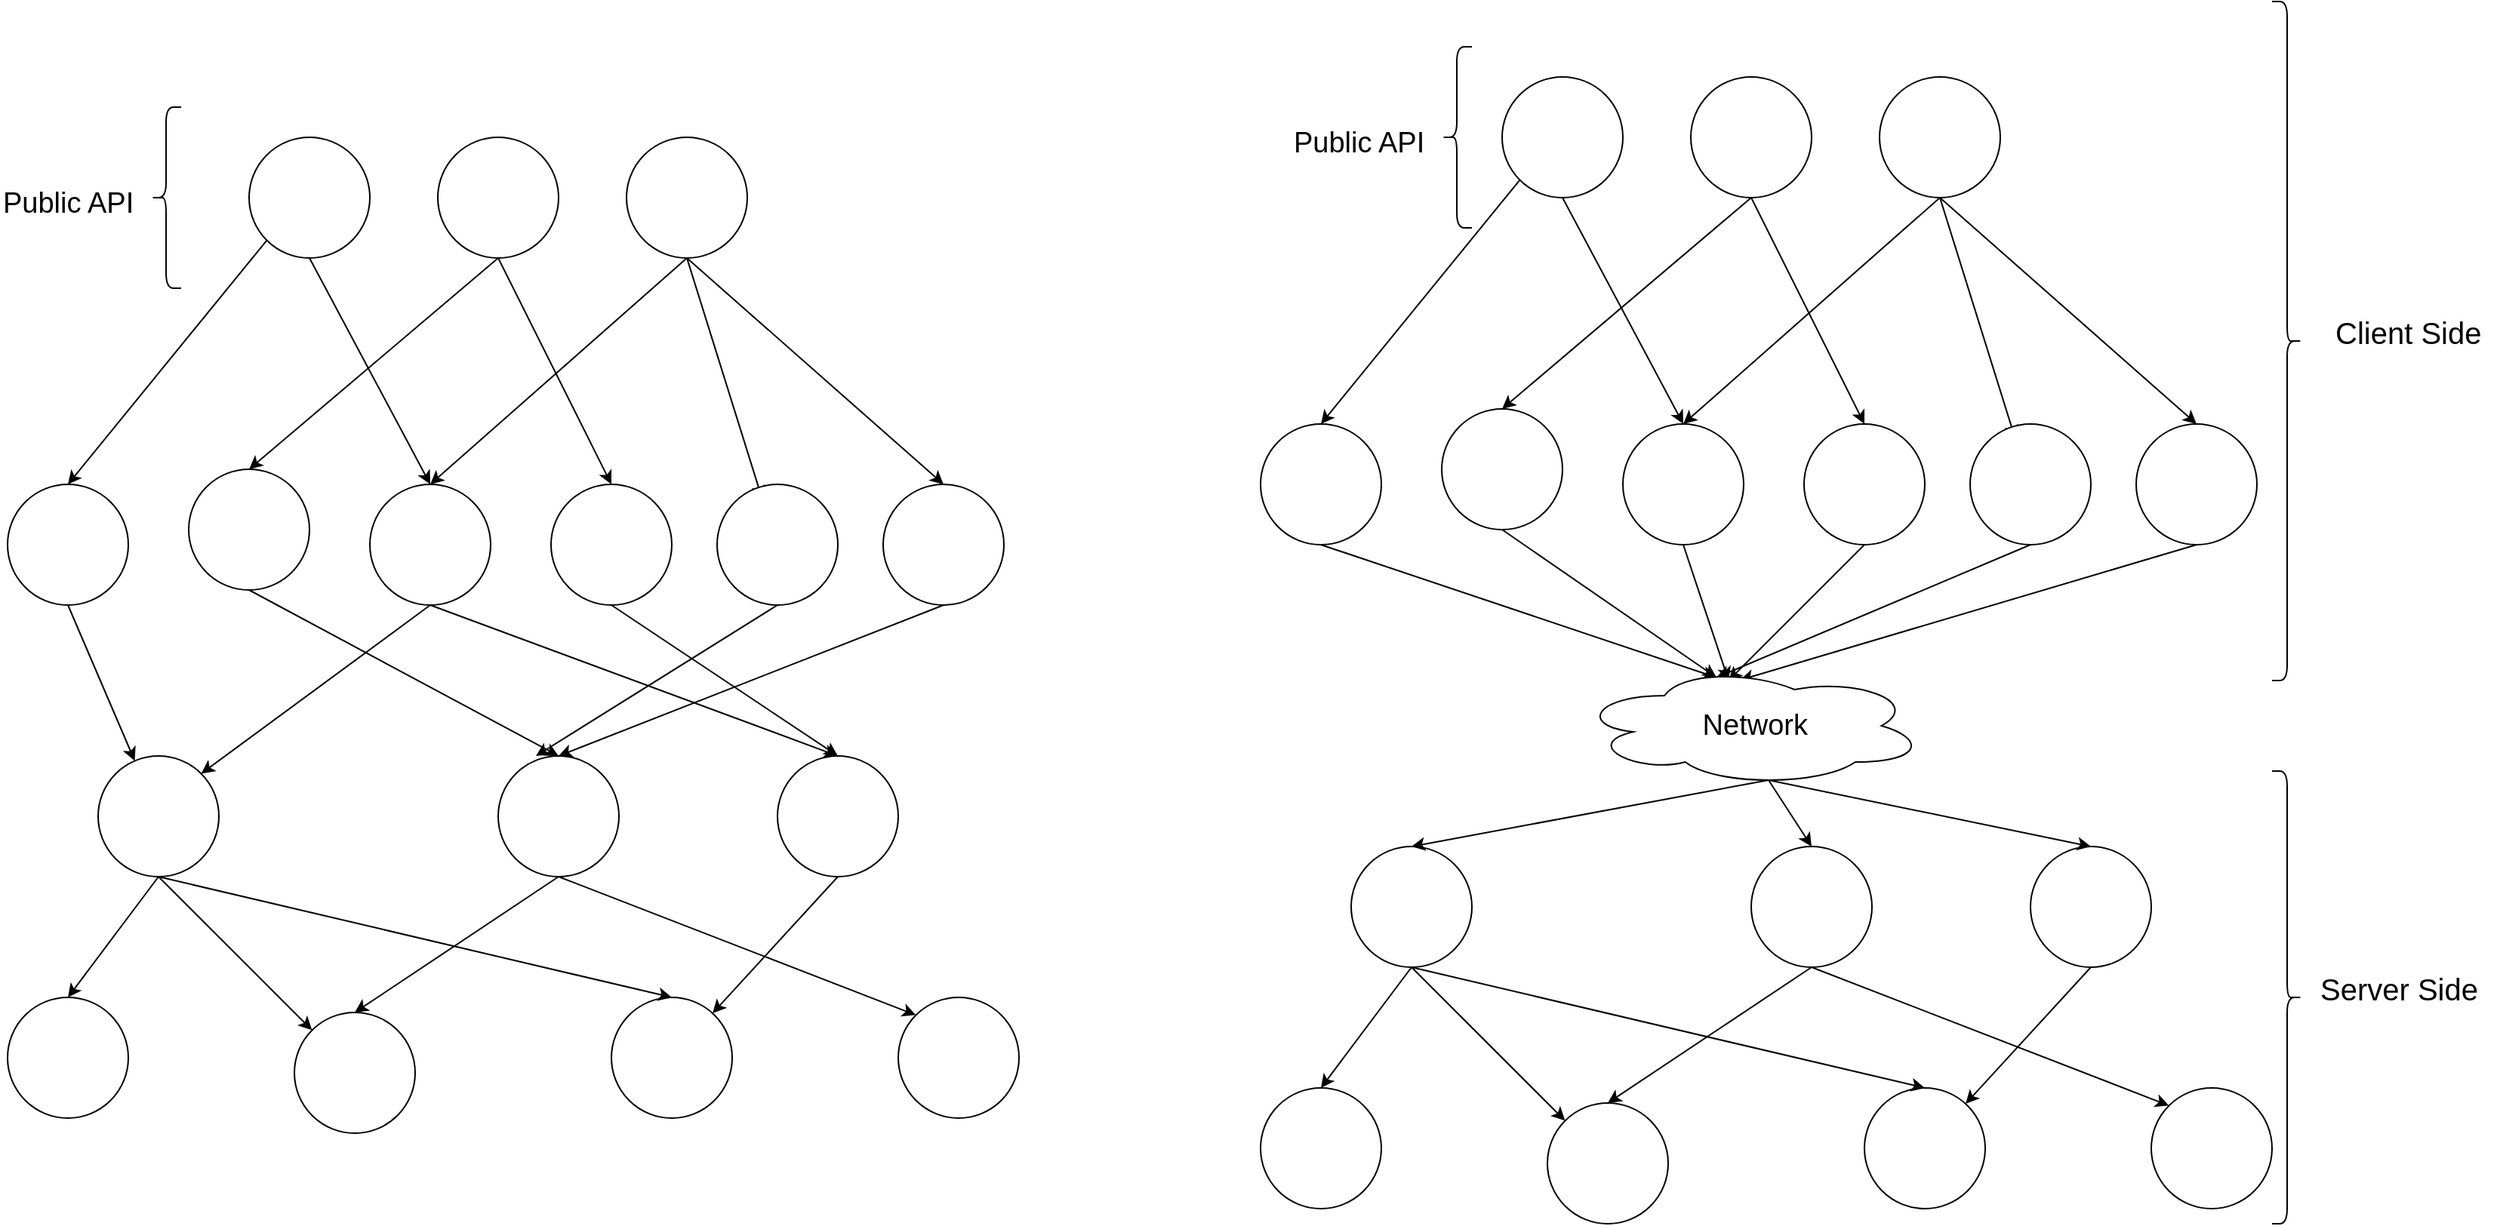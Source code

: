 <mxfile version="12.1.1" type="github" pages="1">
  <diagram id="SwRvpnI5577nwjsqaNad" name="Page-1">
    <mxGraphModel dx="2632" dy="1182" grid="1" gridSize="10" guides="1" tooltips="1" connect="1" arrows="1" fold="1" page="1" pageScale="1" pageWidth="850" pageHeight="1100" math="0" shadow="0">
      <root>
        <mxCell id="0"/>
        <mxCell id="1" parent="0"/>
        <mxCell id="HayMaWDMKleJQ8QASXuM-27" style="edgeStyle=none;rounded=0;orthogonalLoop=1;jettySize=auto;html=1;exitX=0.5;exitY=1;exitDx=0;exitDy=0;entryX=0.5;entryY=0;entryDx=0;entryDy=0;" edge="1" parent="1" source="HayMaWDMKleJQ8QASXuM-2" target="HayMaWDMKleJQ8QASXuM-9">
          <mxGeometry relative="1" as="geometry"/>
        </mxCell>
        <mxCell id="HayMaWDMKleJQ8QASXuM-28" style="edgeStyle=none;rounded=0;orthogonalLoop=1;jettySize=auto;html=1;exitX=0.5;exitY=1;exitDx=0;exitDy=0;entryX=0.5;entryY=0;entryDx=0;entryDy=0;" edge="1" parent="1" source="HayMaWDMKleJQ8QASXuM-2" target="HayMaWDMKleJQ8QASXuM-3">
          <mxGeometry relative="1" as="geometry"/>
        </mxCell>
        <mxCell id="HayMaWDMKleJQ8QASXuM-29" style="edgeStyle=none;rounded=0;orthogonalLoop=1;jettySize=auto;html=1;exitX=0.5;exitY=1;exitDx=0;exitDy=0;entryX=0.375;entryY=0.125;entryDx=0;entryDy=0;entryPerimeter=0;" edge="1" parent="1" source="HayMaWDMKleJQ8QASXuM-2" target="HayMaWDMKleJQ8QASXuM-6">
          <mxGeometry relative="1" as="geometry"/>
        </mxCell>
        <mxCell id="HayMaWDMKleJQ8QASXuM-2" value="" style="ellipse;whiteSpace=wrap;html=1;aspect=fixed;" vertex="1" parent="1">
          <mxGeometry x="480" y="90" width="80" height="80" as="geometry"/>
        </mxCell>
        <mxCell id="HayMaWDMKleJQ8QASXuM-127" style="edgeStyle=none;rounded=0;orthogonalLoop=1;jettySize=auto;html=1;exitX=0.5;exitY=1;exitDx=0;exitDy=0;entryX=0.468;entryY=0.121;entryDx=0;entryDy=0;entryPerimeter=0;fontSize=19;" edge="1" parent="1" source="HayMaWDMKleJQ8QASXuM-3" target="HayMaWDMKleJQ8QASXuM-119">
          <mxGeometry relative="1" as="geometry"/>
        </mxCell>
        <mxCell id="HayMaWDMKleJQ8QASXuM-3" value="" style="ellipse;whiteSpace=wrap;html=1;aspect=fixed;" vertex="1" parent="1">
          <mxGeometry x="650" y="320" width="80" height="80" as="geometry"/>
        </mxCell>
        <mxCell id="HayMaWDMKleJQ8QASXuM-125" style="edgeStyle=none;rounded=0;orthogonalLoop=1;jettySize=auto;html=1;exitX=0.5;exitY=1;exitDx=0;exitDy=0;fontSize=19;entryX=0.4;entryY=0.1;entryDx=0;entryDy=0;entryPerimeter=0;" edge="1" parent="1" source="HayMaWDMKleJQ8QASXuM-6" target="HayMaWDMKleJQ8QASXuM-119">
          <mxGeometry relative="1" as="geometry">
            <mxPoint x="370" y="490" as="targetPoint"/>
          </mxGeometry>
        </mxCell>
        <mxCell id="HayMaWDMKleJQ8QASXuM-6" value="" style="ellipse;whiteSpace=wrap;html=1;aspect=fixed;" vertex="1" parent="1">
          <mxGeometry x="540" y="320" width="80" height="80" as="geometry"/>
        </mxCell>
        <mxCell id="HayMaWDMKleJQ8QASXuM-121" style="edgeStyle=none;rounded=0;orthogonalLoop=1;jettySize=auto;html=1;exitX=0.5;exitY=1;exitDx=0;exitDy=0;entryX=0.4;entryY=0.1;entryDx=0;entryDy=0;entryPerimeter=0;fontSize=19;" edge="1" parent="1" source="HayMaWDMKleJQ8QASXuM-7" target="HayMaWDMKleJQ8QASXuM-119">
          <mxGeometry relative="1" as="geometry"/>
        </mxCell>
        <mxCell id="HayMaWDMKleJQ8QASXuM-7" value="" style="ellipse;whiteSpace=wrap;html=1;aspect=fixed;" vertex="1" parent="1">
          <mxGeometry x="70" y="320" width="80" height="80" as="geometry"/>
        </mxCell>
        <mxCell id="HayMaWDMKleJQ8QASXuM-124" style="edgeStyle=none;rounded=0;orthogonalLoop=1;jettySize=auto;html=1;exitX=0.5;exitY=1;exitDx=0;exitDy=0;fontSize=19;" edge="1" parent="1" source="HayMaWDMKleJQ8QASXuM-8">
          <mxGeometry relative="1" as="geometry">
            <mxPoint x="380" y="490" as="targetPoint"/>
          </mxGeometry>
        </mxCell>
        <mxCell id="HayMaWDMKleJQ8QASXuM-8" value="" style="ellipse;whiteSpace=wrap;html=1;aspect=fixed;" vertex="1" parent="1">
          <mxGeometry x="430" y="320" width="80" height="80" as="geometry"/>
        </mxCell>
        <mxCell id="HayMaWDMKleJQ8QASXuM-123" style="edgeStyle=none;rounded=0;orthogonalLoop=1;jettySize=auto;html=1;exitX=0.5;exitY=1;exitDx=0;exitDy=0;fontSize=19;" edge="1" parent="1" source="HayMaWDMKleJQ8QASXuM-9">
          <mxGeometry relative="1" as="geometry">
            <mxPoint x="380" y="490" as="targetPoint"/>
          </mxGeometry>
        </mxCell>
        <mxCell id="HayMaWDMKleJQ8QASXuM-9" value="" style="ellipse;whiteSpace=wrap;html=1;aspect=fixed;" vertex="1" parent="1">
          <mxGeometry x="310" y="320" width="80" height="80" as="geometry"/>
        </mxCell>
        <mxCell id="HayMaWDMKleJQ8QASXuM-122" style="edgeStyle=none;rounded=0;orthogonalLoop=1;jettySize=auto;html=1;exitX=0.5;exitY=1;exitDx=0;exitDy=0;entryX=0.4;entryY=0.1;entryDx=0;entryDy=0;entryPerimeter=0;fontSize=19;" edge="1" parent="1" source="HayMaWDMKleJQ8QASXuM-10" target="HayMaWDMKleJQ8QASXuM-119">
          <mxGeometry relative="1" as="geometry"/>
        </mxCell>
        <mxCell id="HayMaWDMKleJQ8QASXuM-10" value="" style="ellipse;whiteSpace=wrap;html=1;aspect=fixed;" vertex="1" parent="1">
          <mxGeometry x="190" y="310" width="80" height="80" as="geometry"/>
        </mxCell>
        <mxCell id="HayMaWDMKleJQ8QASXuM-23" style="rounded=0;orthogonalLoop=1;jettySize=auto;html=1;exitX=0;exitY=1;exitDx=0;exitDy=0;entryX=0.5;entryY=0;entryDx=0;entryDy=0;" edge="1" parent="1" source="HayMaWDMKleJQ8QASXuM-11" target="HayMaWDMKleJQ8QASXuM-7">
          <mxGeometry relative="1" as="geometry"/>
        </mxCell>
        <mxCell id="HayMaWDMKleJQ8QASXuM-24" style="edgeStyle=none;rounded=0;orthogonalLoop=1;jettySize=auto;html=1;exitX=0.5;exitY=1;exitDx=0;exitDy=0;entryX=0.5;entryY=0;entryDx=0;entryDy=0;" edge="1" parent="1" source="HayMaWDMKleJQ8QASXuM-11" target="HayMaWDMKleJQ8QASXuM-9">
          <mxGeometry relative="1" as="geometry"/>
        </mxCell>
        <mxCell id="HayMaWDMKleJQ8QASXuM-11" value="" style="ellipse;whiteSpace=wrap;html=1;aspect=fixed;" vertex="1" parent="1">
          <mxGeometry x="230" y="90" width="80" height="80" as="geometry"/>
        </mxCell>
        <mxCell id="HayMaWDMKleJQ8QASXuM-25" style="edgeStyle=none;rounded=0;orthogonalLoop=1;jettySize=auto;html=1;exitX=0.5;exitY=1;exitDx=0;exitDy=0;entryX=0.5;entryY=0;entryDx=0;entryDy=0;" edge="1" parent="1" source="HayMaWDMKleJQ8QASXuM-12" target="HayMaWDMKleJQ8QASXuM-10">
          <mxGeometry relative="1" as="geometry"/>
        </mxCell>
        <mxCell id="HayMaWDMKleJQ8QASXuM-26" style="edgeStyle=none;rounded=0;orthogonalLoop=1;jettySize=auto;html=1;exitX=0.5;exitY=1;exitDx=0;exitDy=0;entryX=0.5;entryY=0;entryDx=0;entryDy=0;" edge="1" parent="1" source="HayMaWDMKleJQ8QASXuM-12" target="HayMaWDMKleJQ8QASXuM-8">
          <mxGeometry relative="1" as="geometry"/>
        </mxCell>
        <mxCell id="HayMaWDMKleJQ8QASXuM-12" value="" style="ellipse;whiteSpace=wrap;html=1;aspect=fixed;" vertex="1" parent="1">
          <mxGeometry x="355" y="90" width="80" height="80" as="geometry"/>
        </mxCell>
        <mxCell id="HayMaWDMKleJQ8QASXuM-13" value="" style="ellipse;whiteSpace=wrap;html=1;aspect=fixed;" vertex="1" parent="1">
          <mxGeometry x="660" y="760" width="80" height="80" as="geometry"/>
        </mxCell>
        <mxCell id="HayMaWDMKleJQ8QASXuM-14" value="" style="ellipse;whiteSpace=wrap;html=1;aspect=fixed;" vertex="1" parent="1">
          <mxGeometry x="470" y="760" width="80" height="80" as="geometry"/>
        </mxCell>
        <mxCell id="HayMaWDMKleJQ8QASXuM-15" value="" style="ellipse;whiteSpace=wrap;html=1;aspect=fixed;" vertex="1" parent="1">
          <mxGeometry x="260" y="770" width="80" height="80" as="geometry"/>
        </mxCell>
        <mxCell id="HayMaWDMKleJQ8QASXuM-16" value="" style="ellipse;whiteSpace=wrap;html=1;aspect=fixed;" vertex="1" parent="1">
          <mxGeometry x="70" y="760" width="80" height="80" as="geometry"/>
        </mxCell>
        <mxCell id="HayMaWDMKleJQ8QASXuM-44" style="edgeStyle=none;rounded=0;orthogonalLoop=1;jettySize=auto;html=1;exitX=0.5;exitY=1;exitDx=0;exitDy=0;entryX=0.5;entryY=0;entryDx=0;entryDy=0;" edge="1" parent="1" source="HayMaWDMKleJQ8QASXuM-17" target="HayMaWDMKleJQ8QASXuM-15">
          <mxGeometry relative="1" as="geometry"/>
        </mxCell>
        <mxCell id="HayMaWDMKleJQ8QASXuM-46" style="edgeStyle=none;rounded=0;orthogonalLoop=1;jettySize=auto;html=1;exitX=0.5;exitY=1;exitDx=0;exitDy=0;entryX=0;entryY=0;entryDx=0;entryDy=0;" edge="1" parent="1" source="HayMaWDMKleJQ8QASXuM-17" target="HayMaWDMKleJQ8QASXuM-13">
          <mxGeometry relative="1" as="geometry"/>
        </mxCell>
        <mxCell id="HayMaWDMKleJQ8QASXuM-17" value="" style="ellipse;whiteSpace=wrap;html=1;aspect=fixed;" vertex="1" parent="1">
          <mxGeometry x="395" y="600" width="80" height="80" as="geometry"/>
        </mxCell>
        <mxCell id="HayMaWDMKleJQ8QASXuM-39" style="edgeStyle=none;rounded=0;orthogonalLoop=1;jettySize=auto;html=1;exitX=0.5;exitY=1;exitDx=0;exitDy=0;entryX=0.5;entryY=0;entryDx=0;entryDy=0;" edge="1" parent="1" source="HayMaWDMKleJQ8QASXuM-18" target="HayMaWDMKleJQ8QASXuM-16">
          <mxGeometry relative="1" as="geometry"/>
        </mxCell>
        <mxCell id="HayMaWDMKleJQ8QASXuM-40" style="edgeStyle=none;rounded=0;orthogonalLoop=1;jettySize=auto;html=1;exitX=0.5;exitY=1;exitDx=0;exitDy=0;" edge="1" parent="1" source="HayMaWDMKleJQ8QASXuM-18" target="HayMaWDMKleJQ8QASXuM-15">
          <mxGeometry relative="1" as="geometry"/>
        </mxCell>
        <mxCell id="HayMaWDMKleJQ8QASXuM-43" style="edgeStyle=none;rounded=0;orthogonalLoop=1;jettySize=auto;html=1;exitX=0.5;exitY=1;exitDx=0;exitDy=0;entryX=0.5;entryY=0;entryDx=0;entryDy=0;" edge="1" parent="1" source="HayMaWDMKleJQ8QASXuM-18" target="HayMaWDMKleJQ8QASXuM-14">
          <mxGeometry relative="1" as="geometry"/>
        </mxCell>
        <mxCell id="HayMaWDMKleJQ8QASXuM-18" value="" style="ellipse;whiteSpace=wrap;html=1;aspect=fixed;" vertex="1" parent="1">
          <mxGeometry x="130" y="600" width="80" height="80" as="geometry"/>
        </mxCell>
        <mxCell id="HayMaWDMKleJQ8QASXuM-45" style="edgeStyle=none;rounded=0;orthogonalLoop=1;jettySize=auto;html=1;exitX=0.5;exitY=1;exitDx=0;exitDy=0;" edge="1" parent="1" source="HayMaWDMKleJQ8QASXuM-19" target="HayMaWDMKleJQ8QASXuM-14">
          <mxGeometry relative="1" as="geometry"/>
        </mxCell>
        <mxCell id="HayMaWDMKleJQ8QASXuM-19" value="" style="ellipse;whiteSpace=wrap;html=1;aspect=fixed;" vertex="1" parent="1">
          <mxGeometry x="580" y="600" width="80" height="80" as="geometry"/>
        </mxCell>
        <mxCell id="HayMaWDMKleJQ8QASXuM-83" style="edgeStyle=none;rounded=0;orthogonalLoop=1;jettySize=auto;html=1;exitX=0.5;exitY=1;exitDx=0;exitDy=0;entryX=0.5;entryY=0;entryDx=0;entryDy=0;" edge="1" source="HayMaWDMKleJQ8QASXuM-86" target="HayMaWDMKleJQ8QASXuM-97" parent="1">
          <mxGeometry relative="1" as="geometry"/>
        </mxCell>
        <mxCell id="HayMaWDMKleJQ8QASXuM-84" style="edgeStyle=none;rounded=0;orthogonalLoop=1;jettySize=auto;html=1;exitX=0.5;exitY=1;exitDx=0;exitDy=0;entryX=0.5;entryY=0;entryDx=0;entryDy=0;" edge="1" source="HayMaWDMKleJQ8QASXuM-86" target="HayMaWDMKleJQ8QASXuM-88" parent="1">
          <mxGeometry relative="1" as="geometry"/>
        </mxCell>
        <mxCell id="HayMaWDMKleJQ8QASXuM-85" style="edgeStyle=none;rounded=0;orthogonalLoop=1;jettySize=auto;html=1;exitX=0.5;exitY=1;exitDx=0;exitDy=0;entryX=0.375;entryY=0.125;entryDx=0;entryDy=0;entryPerimeter=0;" edge="1" source="HayMaWDMKleJQ8QASXuM-86" target="HayMaWDMKleJQ8QASXuM-90" parent="1">
          <mxGeometry relative="1" as="geometry"/>
        </mxCell>
        <mxCell id="HayMaWDMKleJQ8QASXuM-86" value="" style="ellipse;whiteSpace=wrap;html=1;aspect=fixed;" vertex="1" parent="1">
          <mxGeometry x="-350" y="130" width="80" height="80" as="geometry"/>
        </mxCell>
        <mxCell id="HayMaWDMKleJQ8QASXuM-87" style="edgeStyle=none;rounded=0;orthogonalLoop=1;jettySize=auto;html=1;exitX=0.5;exitY=1;exitDx=0;exitDy=0;entryX=0.5;entryY=0;entryDx=0;entryDy=0;" edge="1" source="HayMaWDMKleJQ8QASXuM-88" target="HayMaWDMKleJQ8QASXuM-112" parent="1">
          <mxGeometry relative="1" as="geometry"/>
        </mxCell>
        <mxCell id="HayMaWDMKleJQ8QASXuM-88" value="" style="ellipse;whiteSpace=wrap;html=1;aspect=fixed;" vertex="1" parent="1">
          <mxGeometry x="-180" y="360" width="80" height="80" as="geometry"/>
        </mxCell>
        <mxCell id="HayMaWDMKleJQ8QASXuM-89" style="edgeStyle=none;rounded=0;orthogonalLoop=1;jettySize=auto;html=1;exitX=0.5;exitY=1;exitDx=0;exitDy=0;" edge="1" source="HayMaWDMKleJQ8QASXuM-90" parent="1">
          <mxGeometry relative="1" as="geometry">
            <mxPoint x="-410" y="540" as="targetPoint"/>
          </mxGeometry>
        </mxCell>
        <mxCell id="HayMaWDMKleJQ8QASXuM-90" value="" style="ellipse;whiteSpace=wrap;html=1;aspect=fixed;" vertex="1" parent="1">
          <mxGeometry x="-290" y="360" width="80" height="80" as="geometry"/>
        </mxCell>
        <mxCell id="HayMaWDMKleJQ8QASXuM-91" style="edgeStyle=none;rounded=0;orthogonalLoop=1;jettySize=auto;html=1;exitX=0.5;exitY=1;exitDx=0;exitDy=0;" edge="1" source="HayMaWDMKleJQ8QASXuM-92" target="HayMaWDMKleJQ8QASXuM-116" parent="1">
          <mxGeometry relative="1" as="geometry"/>
        </mxCell>
        <mxCell id="HayMaWDMKleJQ8QASXuM-92" value="" style="ellipse;whiteSpace=wrap;html=1;aspect=fixed;" vertex="1" parent="1">
          <mxGeometry x="-760" y="360" width="80" height="80" as="geometry"/>
        </mxCell>
        <mxCell id="HayMaWDMKleJQ8QASXuM-93" style="edgeStyle=none;rounded=0;orthogonalLoop=1;jettySize=auto;html=1;exitX=0.5;exitY=1;exitDx=0;exitDy=0;entryX=0.5;entryY=0;entryDx=0;entryDy=0;" edge="1" source="HayMaWDMKleJQ8QASXuM-94" target="HayMaWDMKleJQ8QASXuM-118" parent="1">
          <mxGeometry relative="1" as="geometry"/>
        </mxCell>
        <mxCell id="HayMaWDMKleJQ8QASXuM-94" value="" style="ellipse;whiteSpace=wrap;html=1;aspect=fixed;" vertex="1" parent="1">
          <mxGeometry x="-400" y="360" width="80" height="80" as="geometry"/>
        </mxCell>
        <mxCell id="HayMaWDMKleJQ8QASXuM-95" style="edgeStyle=none;rounded=0;orthogonalLoop=1;jettySize=auto;html=1;exitX=0.5;exitY=1;exitDx=0;exitDy=0;entryX=1;entryY=0;entryDx=0;entryDy=0;" edge="1" source="HayMaWDMKleJQ8QASXuM-97" target="HayMaWDMKleJQ8QASXuM-116" parent="1">
          <mxGeometry relative="1" as="geometry"/>
        </mxCell>
        <mxCell id="HayMaWDMKleJQ8QASXuM-96" style="edgeStyle=none;rounded=0;orthogonalLoop=1;jettySize=auto;html=1;exitX=0.5;exitY=1;exitDx=0;exitDy=0;entryX=0.5;entryY=0;entryDx=0;entryDy=0;" edge="1" source="HayMaWDMKleJQ8QASXuM-97" target="HayMaWDMKleJQ8QASXuM-118" parent="1">
          <mxGeometry relative="1" as="geometry"/>
        </mxCell>
        <mxCell id="HayMaWDMKleJQ8QASXuM-97" value="" style="ellipse;whiteSpace=wrap;html=1;aspect=fixed;" vertex="1" parent="1">
          <mxGeometry x="-520" y="360" width="80" height="80" as="geometry"/>
        </mxCell>
        <mxCell id="HayMaWDMKleJQ8QASXuM-98" style="edgeStyle=none;rounded=0;orthogonalLoop=1;jettySize=auto;html=1;exitX=0.5;exitY=1;exitDx=0;exitDy=0;entryX=0.5;entryY=0;entryDx=0;entryDy=0;" edge="1" source="HayMaWDMKleJQ8QASXuM-99" target="HayMaWDMKleJQ8QASXuM-112" parent="1">
          <mxGeometry relative="1" as="geometry"/>
        </mxCell>
        <mxCell id="HayMaWDMKleJQ8QASXuM-99" value="" style="ellipse;whiteSpace=wrap;html=1;aspect=fixed;" vertex="1" parent="1">
          <mxGeometry x="-640" y="350" width="80" height="80" as="geometry"/>
        </mxCell>
        <mxCell id="HayMaWDMKleJQ8QASXuM-100" style="rounded=0;orthogonalLoop=1;jettySize=auto;html=1;exitX=0;exitY=1;exitDx=0;exitDy=0;entryX=0.5;entryY=0;entryDx=0;entryDy=0;" edge="1" source="HayMaWDMKleJQ8QASXuM-102" target="HayMaWDMKleJQ8QASXuM-92" parent="1">
          <mxGeometry relative="1" as="geometry"/>
        </mxCell>
        <mxCell id="HayMaWDMKleJQ8QASXuM-101" style="edgeStyle=none;rounded=0;orthogonalLoop=1;jettySize=auto;html=1;exitX=0.5;exitY=1;exitDx=0;exitDy=0;entryX=0.5;entryY=0;entryDx=0;entryDy=0;" edge="1" source="HayMaWDMKleJQ8QASXuM-102" target="HayMaWDMKleJQ8QASXuM-97" parent="1">
          <mxGeometry relative="1" as="geometry"/>
        </mxCell>
        <mxCell id="HayMaWDMKleJQ8QASXuM-102" value="" style="ellipse;whiteSpace=wrap;html=1;aspect=fixed;" vertex="1" parent="1">
          <mxGeometry x="-600" y="130" width="80" height="80" as="geometry"/>
        </mxCell>
        <mxCell id="HayMaWDMKleJQ8QASXuM-103" style="edgeStyle=none;rounded=0;orthogonalLoop=1;jettySize=auto;html=1;exitX=0.5;exitY=1;exitDx=0;exitDy=0;entryX=0.5;entryY=0;entryDx=0;entryDy=0;" edge="1" source="HayMaWDMKleJQ8QASXuM-105" target="HayMaWDMKleJQ8QASXuM-99" parent="1">
          <mxGeometry relative="1" as="geometry"/>
        </mxCell>
        <mxCell id="HayMaWDMKleJQ8QASXuM-104" style="edgeStyle=none;rounded=0;orthogonalLoop=1;jettySize=auto;html=1;exitX=0.5;exitY=1;exitDx=0;exitDy=0;entryX=0.5;entryY=0;entryDx=0;entryDy=0;" edge="1" source="HayMaWDMKleJQ8QASXuM-105" target="HayMaWDMKleJQ8QASXuM-94" parent="1">
          <mxGeometry relative="1" as="geometry"/>
        </mxCell>
        <mxCell id="HayMaWDMKleJQ8QASXuM-105" value="" style="ellipse;whiteSpace=wrap;html=1;aspect=fixed;" vertex="1" parent="1">
          <mxGeometry x="-475" y="130" width="80" height="80" as="geometry"/>
        </mxCell>
        <mxCell id="HayMaWDMKleJQ8QASXuM-106" value="" style="ellipse;whiteSpace=wrap;html=1;aspect=fixed;" vertex="1" parent="1">
          <mxGeometry x="-170" y="700" width="80" height="80" as="geometry"/>
        </mxCell>
        <mxCell id="HayMaWDMKleJQ8QASXuM-107" value="" style="ellipse;whiteSpace=wrap;html=1;aspect=fixed;" vertex="1" parent="1">
          <mxGeometry x="-360" y="700" width="80" height="80" as="geometry"/>
        </mxCell>
        <mxCell id="HayMaWDMKleJQ8QASXuM-108" value="" style="ellipse;whiteSpace=wrap;html=1;aspect=fixed;" vertex="1" parent="1">
          <mxGeometry x="-570" y="710" width="80" height="80" as="geometry"/>
        </mxCell>
        <mxCell id="HayMaWDMKleJQ8QASXuM-109" value="" style="ellipse;whiteSpace=wrap;html=1;aspect=fixed;" vertex="1" parent="1">
          <mxGeometry x="-760" y="700" width="80" height="80" as="geometry"/>
        </mxCell>
        <mxCell id="HayMaWDMKleJQ8QASXuM-110" style="edgeStyle=none;rounded=0;orthogonalLoop=1;jettySize=auto;html=1;exitX=0.5;exitY=1;exitDx=0;exitDy=0;entryX=0.5;entryY=0;entryDx=0;entryDy=0;" edge="1" source="HayMaWDMKleJQ8QASXuM-112" target="HayMaWDMKleJQ8QASXuM-108" parent="1">
          <mxGeometry relative="1" as="geometry"/>
        </mxCell>
        <mxCell id="HayMaWDMKleJQ8QASXuM-111" style="edgeStyle=none;rounded=0;orthogonalLoop=1;jettySize=auto;html=1;exitX=0.5;exitY=1;exitDx=0;exitDy=0;entryX=0;entryY=0;entryDx=0;entryDy=0;" edge="1" source="HayMaWDMKleJQ8QASXuM-112" target="HayMaWDMKleJQ8QASXuM-106" parent="1">
          <mxGeometry relative="1" as="geometry"/>
        </mxCell>
        <mxCell id="HayMaWDMKleJQ8QASXuM-112" value="" style="ellipse;whiteSpace=wrap;html=1;aspect=fixed;" vertex="1" parent="1">
          <mxGeometry x="-435" y="540" width="80" height="80" as="geometry"/>
        </mxCell>
        <mxCell id="HayMaWDMKleJQ8QASXuM-113" style="edgeStyle=none;rounded=0;orthogonalLoop=1;jettySize=auto;html=1;exitX=0.5;exitY=1;exitDx=0;exitDy=0;entryX=0.5;entryY=0;entryDx=0;entryDy=0;" edge="1" source="HayMaWDMKleJQ8QASXuM-116" target="HayMaWDMKleJQ8QASXuM-109" parent="1">
          <mxGeometry relative="1" as="geometry"/>
        </mxCell>
        <mxCell id="HayMaWDMKleJQ8QASXuM-114" style="edgeStyle=none;rounded=0;orthogonalLoop=1;jettySize=auto;html=1;exitX=0.5;exitY=1;exitDx=0;exitDy=0;" edge="1" source="HayMaWDMKleJQ8QASXuM-116" target="HayMaWDMKleJQ8QASXuM-108" parent="1">
          <mxGeometry relative="1" as="geometry"/>
        </mxCell>
        <mxCell id="HayMaWDMKleJQ8QASXuM-115" style="edgeStyle=none;rounded=0;orthogonalLoop=1;jettySize=auto;html=1;exitX=0.5;exitY=1;exitDx=0;exitDy=0;entryX=0.5;entryY=0;entryDx=0;entryDy=0;" edge="1" source="HayMaWDMKleJQ8QASXuM-116" target="HayMaWDMKleJQ8QASXuM-107" parent="1">
          <mxGeometry relative="1" as="geometry"/>
        </mxCell>
        <mxCell id="HayMaWDMKleJQ8QASXuM-116" value="" style="ellipse;whiteSpace=wrap;html=1;aspect=fixed;" vertex="1" parent="1">
          <mxGeometry x="-700" y="540" width="80" height="80" as="geometry"/>
        </mxCell>
        <mxCell id="HayMaWDMKleJQ8QASXuM-117" style="edgeStyle=none;rounded=0;orthogonalLoop=1;jettySize=auto;html=1;exitX=0.5;exitY=1;exitDx=0;exitDy=0;" edge="1" source="HayMaWDMKleJQ8QASXuM-118" target="HayMaWDMKleJQ8QASXuM-107" parent="1">
          <mxGeometry relative="1" as="geometry"/>
        </mxCell>
        <mxCell id="HayMaWDMKleJQ8QASXuM-118" value="" style="ellipse;whiteSpace=wrap;html=1;aspect=fixed;" vertex="1" parent="1">
          <mxGeometry x="-250" y="540" width="80" height="80" as="geometry"/>
        </mxCell>
        <mxCell id="HayMaWDMKleJQ8QASXuM-128" style="edgeStyle=none;rounded=0;orthogonalLoop=1;jettySize=auto;html=1;exitX=0.55;exitY=0.95;exitDx=0;exitDy=0;exitPerimeter=0;entryX=0.5;entryY=0;entryDx=0;entryDy=0;fontSize=19;" edge="1" parent="1" source="HayMaWDMKleJQ8QASXuM-119" target="HayMaWDMKleJQ8QASXuM-18">
          <mxGeometry relative="1" as="geometry"/>
        </mxCell>
        <mxCell id="HayMaWDMKleJQ8QASXuM-129" style="edgeStyle=none;rounded=0;orthogonalLoop=1;jettySize=auto;html=1;exitX=0.55;exitY=0.95;exitDx=0;exitDy=0;exitPerimeter=0;entryX=0.5;entryY=0;entryDx=0;entryDy=0;fontSize=19;" edge="1" parent="1" source="HayMaWDMKleJQ8QASXuM-119" target="HayMaWDMKleJQ8QASXuM-17">
          <mxGeometry relative="1" as="geometry"/>
        </mxCell>
        <mxCell id="HayMaWDMKleJQ8QASXuM-130" style="edgeStyle=none;rounded=0;orthogonalLoop=1;jettySize=auto;html=1;exitX=0.55;exitY=0.95;exitDx=0;exitDy=0;exitPerimeter=0;entryX=0.5;entryY=0;entryDx=0;entryDy=0;fontSize=19;" edge="1" parent="1" source="HayMaWDMKleJQ8QASXuM-119" target="HayMaWDMKleJQ8QASXuM-19">
          <mxGeometry relative="1" as="geometry"/>
        </mxCell>
        <mxCell id="HayMaWDMKleJQ8QASXuM-119" value="&amp;nbsp;Network" style="ellipse;shape=cloud;whiteSpace=wrap;html=1;fontSize=19;" vertex="1" parent="1">
          <mxGeometry x="280" y="480" width="230" height="80" as="geometry"/>
        </mxCell>
        <mxCell id="HayMaWDMKleJQ8QASXuM-131" value="" style="shape=curlyBracket;whiteSpace=wrap;html=1;rounded=1;fontSize=19;" vertex="1" parent="1">
          <mxGeometry x="-665" y="110" width="20" height="120" as="geometry"/>
        </mxCell>
        <mxCell id="HayMaWDMKleJQ8QASXuM-134" value="Public API" style="text;html=1;resizable=0;points=[];autosize=1;align=left;verticalAlign=top;spacingTop=-4;fontSize=19;" vertex="1" parent="1">
          <mxGeometry x="-765" y="160" width="100" height="20" as="geometry"/>
        </mxCell>
        <mxCell id="HayMaWDMKleJQ8QASXuM-138" value="" style="shape=curlyBracket;whiteSpace=wrap;html=1;rounded=1;fontSize=19;" vertex="1" parent="1">
          <mxGeometry x="190" y="70" width="20" height="120" as="geometry"/>
        </mxCell>
        <mxCell id="HayMaWDMKleJQ8QASXuM-139" value="Public API" style="text;html=1;resizable=0;points=[];autosize=1;align=left;verticalAlign=top;spacingTop=-4;fontSize=19;" vertex="1" parent="1">
          <mxGeometry x="90" y="120" width="100" height="20" as="geometry"/>
        </mxCell>
        <mxCell id="HayMaWDMKleJQ8QASXuM-141" value="" style="shape=curlyBracket;whiteSpace=wrap;html=1;rounded=1;fontSize=19;rotation=-180;" vertex="1" parent="1">
          <mxGeometry x="740" y="40" width="20" height="450" as="geometry"/>
        </mxCell>
        <mxCell id="HayMaWDMKleJQ8QASXuM-142" value="" style="shape=curlyBracket;whiteSpace=wrap;html=1;rounded=1;fontSize=19;rotation=-180;" vertex="1" parent="1">
          <mxGeometry x="740" y="550" width="20" height="300" as="geometry"/>
        </mxCell>
        <mxCell id="HayMaWDMKleJQ8QASXuM-146" value="&lt;font style=&quot;font-size: 20px&quot;&gt;Client Side&lt;/font&gt;" style="text;html=1;resizable=0;points=[];autosize=1;align=left;verticalAlign=top;spacingTop=-4;fontSize=19;" vertex="1" parent="1">
          <mxGeometry x="780" y="245" width="110" height="20" as="geometry"/>
        </mxCell>
        <mxCell id="HayMaWDMKleJQ8QASXuM-147" value="&lt;font style=&quot;font-size: 20px&quot;&gt;Server Side&lt;/font&gt;" style="text;html=1;resizable=0;points=[];autosize=1;align=left;verticalAlign=top;spacingTop=-4;fontSize=19;" vertex="1" parent="1">
          <mxGeometry x="770" y="680" width="120" height="20" as="geometry"/>
        </mxCell>
      </root>
    </mxGraphModel>
  </diagram>
</mxfile>
